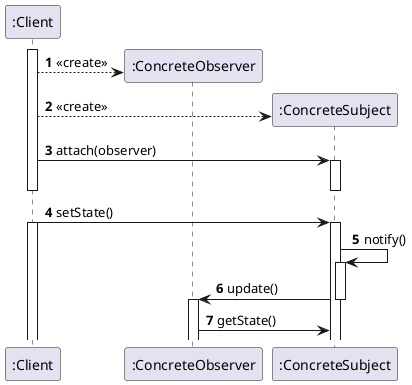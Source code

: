 @startuml observer
autonumber

participant ":Client" as client
participant ":ConcreteObserver" as observer
participant ":ConcreteSubject" as subject

activate client
client --> observer ** : <<create>>
client --> subject ** : <<create>>
client -> subject : attach(observer)
activate subject
deactivate client
deactivate subject
client -> subject : setState()
activate client
activate subject
subject -> subject : notify()
activate subject
subject -> observer : update()
deactivate subject
activate observer
observer -> subject : getState()
@enduml
